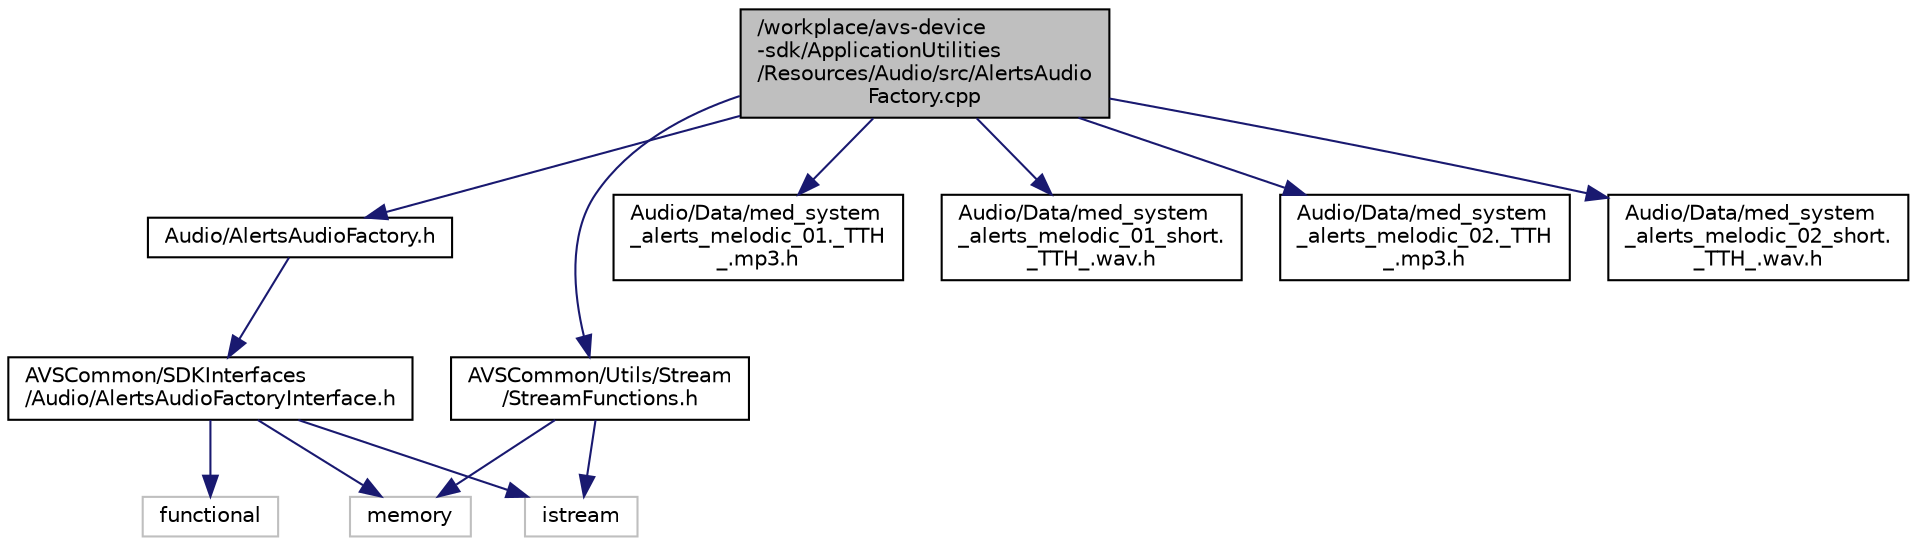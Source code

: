 digraph "/workplace/avs-device-sdk/ApplicationUtilities/Resources/Audio/src/AlertsAudioFactory.cpp"
{
  edge [fontname="Helvetica",fontsize="10",labelfontname="Helvetica",labelfontsize="10"];
  node [fontname="Helvetica",fontsize="10",shape=record];
  Node1 [label="/workplace/avs-device\l-sdk/ApplicationUtilities\l/Resources/Audio/src/AlertsAudio\lFactory.cpp",height=0.2,width=0.4,color="black", fillcolor="grey75", style="filled", fontcolor="black"];
  Node1 -> Node2 [color="midnightblue",fontsize="10",style="solid",fontname="Helvetica"];
  Node2 [label="Audio/AlertsAudioFactory.h",height=0.2,width=0.4,color="black", fillcolor="white", style="filled",URL="$_alerts_audio_factory_8h.html"];
  Node2 -> Node3 [color="midnightblue",fontsize="10",style="solid",fontname="Helvetica"];
  Node3 [label="AVSCommon/SDKInterfaces\l/Audio/AlertsAudioFactoryInterface.h",height=0.2,width=0.4,color="black", fillcolor="white", style="filled",URL="$_alerts_audio_factory_interface_8h.html"];
  Node3 -> Node4 [color="midnightblue",fontsize="10",style="solid",fontname="Helvetica"];
  Node4 [label="functional",height=0.2,width=0.4,color="grey75", fillcolor="white", style="filled"];
  Node3 -> Node5 [color="midnightblue",fontsize="10",style="solid",fontname="Helvetica"];
  Node5 [label="istream",height=0.2,width=0.4,color="grey75", fillcolor="white", style="filled"];
  Node3 -> Node6 [color="midnightblue",fontsize="10",style="solid",fontname="Helvetica"];
  Node6 [label="memory",height=0.2,width=0.4,color="grey75", fillcolor="white", style="filled"];
  Node1 -> Node7 [color="midnightblue",fontsize="10",style="solid",fontname="Helvetica"];
  Node7 [label="AVSCommon/Utils/Stream\l/StreamFunctions.h",height=0.2,width=0.4,color="black", fillcolor="white", style="filled",URL="$_stream_functions_8h.html"];
  Node7 -> Node6 [color="midnightblue",fontsize="10",style="solid",fontname="Helvetica"];
  Node7 -> Node5 [color="midnightblue",fontsize="10",style="solid",fontname="Helvetica"];
  Node1 -> Node8 [color="midnightblue",fontsize="10",style="solid",fontname="Helvetica"];
  Node8 [label="Audio/Data/med_system\l_alerts_melodic_01._TTH\l_.mp3.h",height=0.2,width=0.4,color="black", fillcolor="white", style="filled",URL="$med__system__alerts__melodic__01_8___t_t_h___8mp3_8h.html"];
  Node1 -> Node9 [color="midnightblue",fontsize="10",style="solid",fontname="Helvetica"];
  Node9 [label="Audio/Data/med_system\l_alerts_melodic_01_short.\l_TTH_.wav.h",height=0.2,width=0.4,color="black", fillcolor="white", style="filled",URL="$med__system__alerts__melodic__01__short_8___t_t_h___8wav_8h.html"];
  Node1 -> Node10 [color="midnightblue",fontsize="10",style="solid",fontname="Helvetica"];
  Node10 [label="Audio/Data/med_system\l_alerts_melodic_02._TTH\l_.mp3.h",height=0.2,width=0.4,color="black", fillcolor="white", style="filled",URL="$med__system__alerts__melodic__02_8___t_t_h___8mp3_8h.html"];
  Node1 -> Node11 [color="midnightblue",fontsize="10",style="solid",fontname="Helvetica"];
  Node11 [label="Audio/Data/med_system\l_alerts_melodic_02_short.\l_TTH_.wav.h",height=0.2,width=0.4,color="black", fillcolor="white", style="filled",URL="$med__system__alerts__melodic__02__short_8___t_t_h___8wav_8h.html"];
}
